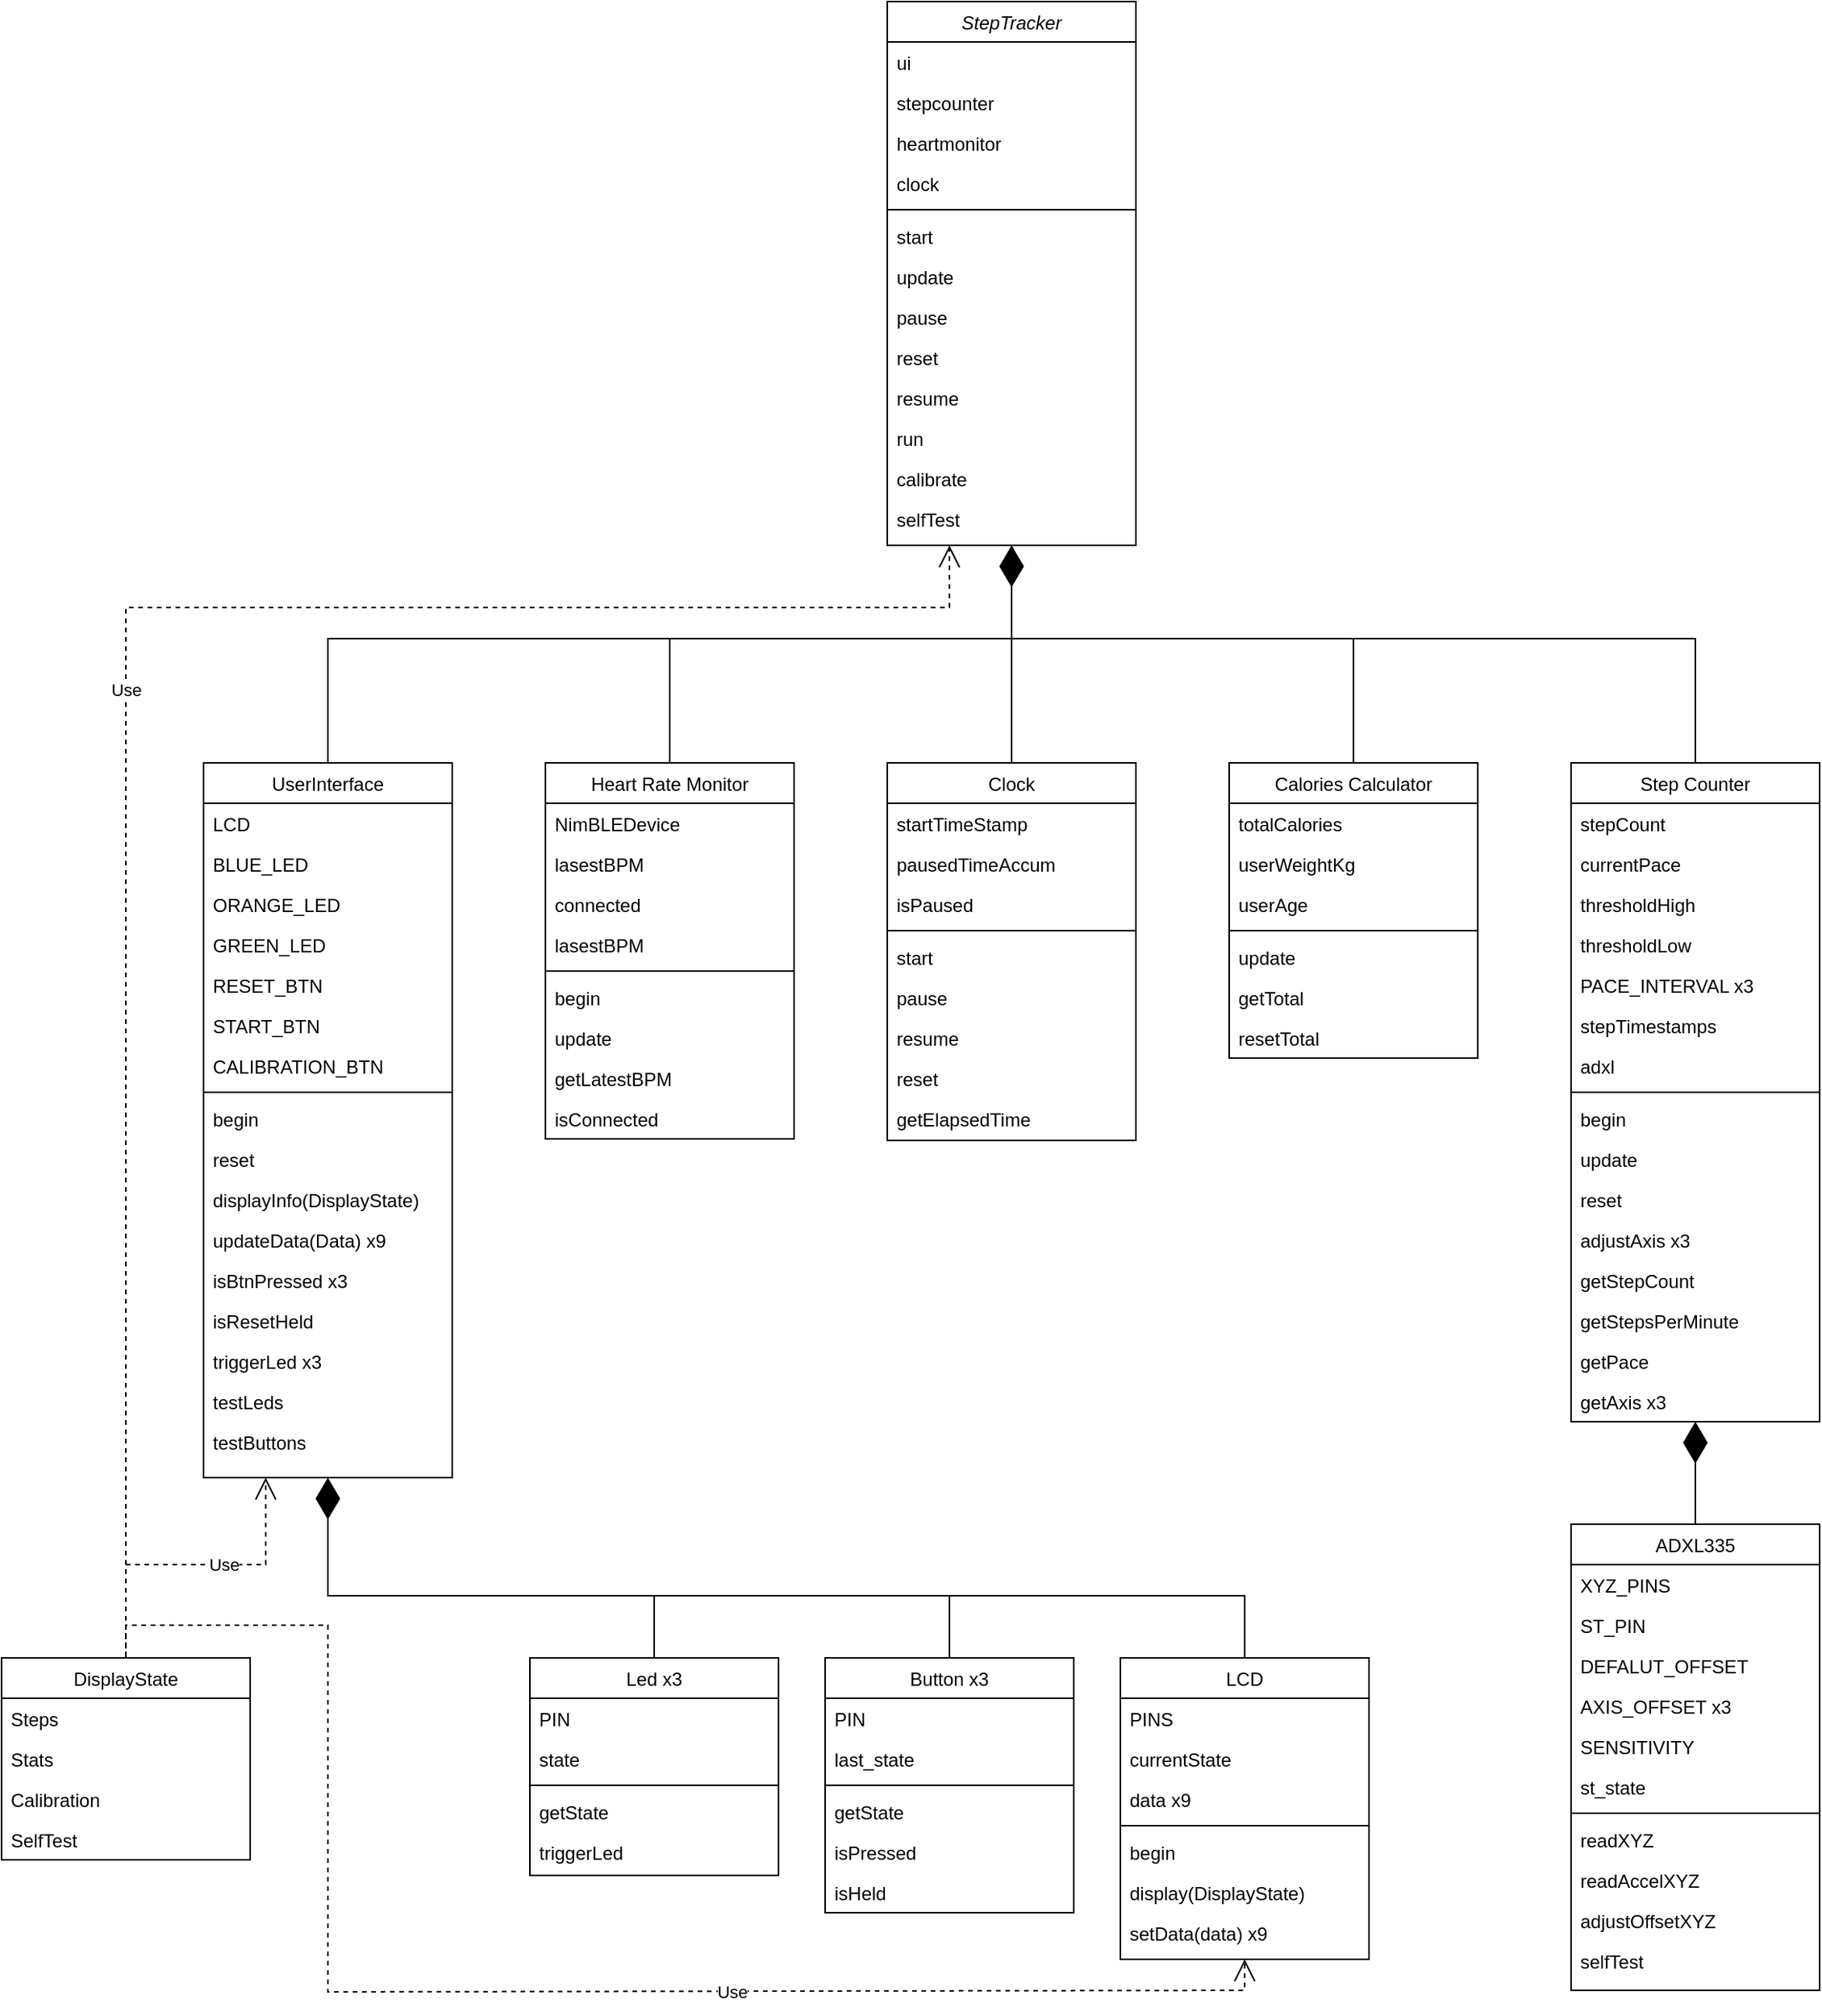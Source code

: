 <mxfile version="26.2.2">
  <diagram id="C5RBs43oDa-KdzZeNtuy" name="Page-1">
    <mxGraphModel dx="1360" dy="2205" grid="1" gridSize="10" guides="1" tooltips="1" connect="1" arrows="1" fold="1" page="1" pageScale="1" pageWidth="827" pageHeight="1169" math="0" shadow="0">
      <root>
        <mxCell id="WIyWlLk6GJQsqaUBKTNV-0" />
        <mxCell id="WIyWlLk6GJQsqaUBKTNV-1" parent="WIyWlLk6GJQsqaUBKTNV-0" />
        <mxCell id="zkfFHV4jXpPFQw0GAbJ--0" value="StepTracker" style="swimlane;fontStyle=2;align=center;verticalAlign=top;childLayout=stackLayout;horizontal=1;startSize=26;horizontalStack=0;resizeParent=1;resizeLast=0;collapsible=1;marginBottom=0;rounded=0;shadow=0;strokeWidth=1;" parent="WIyWlLk6GJQsqaUBKTNV-1" vertex="1">
          <mxGeometry x="760" y="-410" width="160" height="350" as="geometry">
            <mxRectangle x="230" y="140" width="160" height="26" as="alternateBounds" />
          </mxGeometry>
        </mxCell>
        <mxCell id="zkfFHV4jXpPFQw0GAbJ--1" value="ui" style="text;align=left;verticalAlign=top;spacingLeft=4;spacingRight=4;overflow=hidden;rotatable=0;points=[[0,0.5],[1,0.5]];portConstraint=eastwest;" parent="zkfFHV4jXpPFQw0GAbJ--0" vertex="1">
          <mxGeometry y="26" width="160" height="26" as="geometry" />
        </mxCell>
        <mxCell id="zkfFHV4jXpPFQw0GAbJ--2" value="stepcounter" style="text;align=left;verticalAlign=top;spacingLeft=4;spacingRight=4;overflow=hidden;rotatable=0;points=[[0,0.5],[1,0.5]];portConstraint=eastwest;rounded=0;shadow=0;html=0;" parent="zkfFHV4jXpPFQw0GAbJ--0" vertex="1">
          <mxGeometry y="52" width="160" height="26" as="geometry" />
        </mxCell>
        <mxCell id="zkfFHV4jXpPFQw0GAbJ--3" value="heartmonitor" style="text;align=left;verticalAlign=top;spacingLeft=4;spacingRight=4;overflow=hidden;rotatable=0;points=[[0,0.5],[1,0.5]];portConstraint=eastwest;rounded=0;shadow=0;html=0;" parent="zkfFHV4jXpPFQw0GAbJ--0" vertex="1">
          <mxGeometry y="78" width="160" height="26" as="geometry" />
        </mxCell>
        <mxCell id="FUtgv2-mZBQ5buX_zW2b-2" value="clock" style="text;align=left;verticalAlign=top;spacingLeft=4;spacingRight=4;overflow=hidden;rotatable=0;points=[[0,0.5],[1,0.5]];portConstraint=eastwest;rounded=0;shadow=0;html=0;" vertex="1" parent="zkfFHV4jXpPFQw0GAbJ--0">
          <mxGeometry y="104" width="160" height="26" as="geometry" />
        </mxCell>
        <mxCell id="zkfFHV4jXpPFQw0GAbJ--4" value="" style="line;html=1;strokeWidth=1;align=left;verticalAlign=middle;spacingTop=-1;spacingLeft=3;spacingRight=3;rotatable=0;labelPosition=right;points=[];portConstraint=eastwest;" parent="zkfFHV4jXpPFQw0GAbJ--0" vertex="1">
          <mxGeometry y="130" width="160" height="8" as="geometry" />
        </mxCell>
        <mxCell id="zkfFHV4jXpPFQw0GAbJ--5" value="start" style="text;align=left;verticalAlign=top;spacingLeft=4;spacingRight=4;overflow=hidden;rotatable=0;points=[[0,0.5],[1,0.5]];portConstraint=eastwest;" parent="zkfFHV4jXpPFQw0GAbJ--0" vertex="1">
          <mxGeometry y="138" width="160" height="26" as="geometry" />
        </mxCell>
        <mxCell id="xTjqCW_NvOjShgiG5yze-9" value="update" style="text;align=left;verticalAlign=top;spacingLeft=4;spacingRight=4;overflow=hidden;rotatable=0;points=[[0,0.5],[1,0.5]];portConstraint=eastwest;" parent="zkfFHV4jXpPFQw0GAbJ--0" vertex="1">
          <mxGeometry y="164" width="160" height="26" as="geometry" />
        </mxCell>
        <mxCell id="61oAkdmVcYO5DH9EVD6K-0" value="pause" style="text;align=left;verticalAlign=top;spacingLeft=4;spacingRight=4;overflow=hidden;rotatable=0;points=[[0,0.5],[1,0.5]];portConstraint=eastwest;" parent="zkfFHV4jXpPFQw0GAbJ--0" vertex="1">
          <mxGeometry y="190" width="160" height="26" as="geometry" />
        </mxCell>
        <mxCell id="61oAkdmVcYO5DH9EVD6K-1" value="reset" style="text;align=left;verticalAlign=top;spacingLeft=4;spacingRight=4;overflow=hidden;rotatable=0;points=[[0,0.5],[1,0.5]];portConstraint=eastwest;" parent="zkfFHV4jXpPFQw0GAbJ--0" vertex="1">
          <mxGeometry y="216" width="160" height="26" as="geometry" />
        </mxCell>
        <mxCell id="61oAkdmVcYO5DH9EVD6K-2" value="resume" style="text;align=left;verticalAlign=top;spacingLeft=4;spacingRight=4;overflow=hidden;rotatable=0;points=[[0,0.5],[1,0.5]];portConstraint=eastwest;" parent="zkfFHV4jXpPFQw0GAbJ--0" vertex="1">
          <mxGeometry y="242" width="160" height="26" as="geometry" />
        </mxCell>
        <mxCell id="61oAkdmVcYO5DH9EVD6K-3" value="run" style="text;align=left;verticalAlign=top;spacingLeft=4;spacingRight=4;overflow=hidden;rotatable=0;points=[[0,0.5],[1,0.5]];portConstraint=eastwest;" parent="zkfFHV4jXpPFQw0GAbJ--0" vertex="1">
          <mxGeometry y="268" width="160" height="26" as="geometry" />
        </mxCell>
        <mxCell id="FUtgv2-mZBQ5buX_zW2b-0" value="calibrate" style="text;align=left;verticalAlign=top;spacingLeft=4;spacingRight=4;overflow=hidden;rotatable=0;points=[[0,0.5],[1,0.5]];portConstraint=eastwest;" vertex="1" parent="zkfFHV4jXpPFQw0GAbJ--0">
          <mxGeometry y="294" width="160" height="26" as="geometry" />
        </mxCell>
        <mxCell id="FUtgv2-mZBQ5buX_zW2b-1" value="selfTest" style="text;align=left;verticalAlign=top;spacingLeft=4;spacingRight=4;overflow=hidden;rotatable=0;points=[[0,0.5],[1,0.5]];portConstraint=eastwest;" vertex="1" parent="zkfFHV4jXpPFQw0GAbJ--0">
          <mxGeometry y="320" width="160" height="26" as="geometry" />
        </mxCell>
        <mxCell id="zkfFHV4jXpPFQw0GAbJ--6" value="UserInterface" style="swimlane;fontStyle=0;align=center;verticalAlign=top;childLayout=stackLayout;horizontal=1;startSize=26;horizontalStack=0;resizeParent=1;resizeLast=0;collapsible=1;marginBottom=0;rounded=0;shadow=0;strokeWidth=1;" parent="WIyWlLk6GJQsqaUBKTNV-1" vertex="1">
          <mxGeometry x="320" y="80" width="160" height="460" as="geometry">
            <mxRectangle x="130" y="380" width="160" height="26" as="alternateBounds" />
          </mxGeometry>
        </mxCell>
        <mxCell id="xTjqCW_NvOjShgiG5yze-15" value="LCD" style="text;align=left;verticalAlign=top;spacingLeft=4;spacingRight=4;overflow=hidden;rotatable=0;points=[[0,0.5],[1,0.5]];portConstraint=eastwest;" parent="zkfFHV4jXpPFQw0GAbJ--6" vertex="1">
          <mxGeometry y="26" width="160" height="26" as="geometry" />
        </mxCell>
        <mxCell id="zkfFHV4jXpPFQw0GAbJ--7" value="BLUE_LED" style="text;align=left;verticalAlign=top;spacingLeft=4;spacingRight=4;overflow=hidden;rotatable=0;points=[[0,0.5],[1,0.5]];portConstraint=eastwest;" parent="zkfFHV4jXpPFQw0GAbJ--6" vertex="1">
          <mxGeometry y="52" width="160" height="26" as="geometry" />
        </mxCell>
        <mxCell id="zkfFHV4jXpPFQw0GAbJ--8" value="ORANGE_LED" style="text;align=left;verticalAlign=top;spacingLeft=4;spacingRight=4;overflow=hidden;rotatable=0;points=[[0,0.5],[1,0.5]];portConstraint=eastwest;rounded=0;shadow=0;html=0;" parent="zkfFHV4jXpPFQw0GAbJ--6" vertex="1">
          <mxGeometry y="78" width="160" height="26" as="geometry" />
        </mxCell>
        <mxCell id="zkfFHV4jXpPFQw0GAbJ--10" value="GREEN_LED" style="text;align=left;verticalAlign=top;spacingLeft=4;spacingRight=4;overflow=hidden;rotatable=0;points=[[0,0.5],[1,0.5]];portConstraint=eastwest;fontStyle=0" parent="zkfFHV4jXpPFQw0GAbJ--6" vertex="1">
          <mxGeometry y="104" width="160" height="26" as="geometry" />
        </mxCell>
        <mxCell id="zkfFHV4jXpPFQw0GAbJ--11" value="RESET_BTN" style="text;align=left;verticalAlign=top;spacingLeft=4;spacingRight=4;overflow=hidden;rotatable=0;points=[[0,0.5],[1,0.5]];portConstraint=eastwest;" parent="zkfFHV4jXpPFQw0GAbJ--6" vertex="1">
          <mxGeometry y="130" width="160" height="26" as="geometry" />
        </mxCell>
        <mxCell id="xTjqCW_NvOjShgiG5yze-13" value="START_BTN" style="text;align=left;verticalAlign=top;spacingLeft=4;spacingRight=4;overflow=hidden;rotatable=0;points=[[0,0.5],[1,0.5]];portConstraint=eastwest;" parent="zkfFHV4jXpPFQw0GAbJ--6" vertex="1">
          <mxGeometry y="156" width="160" height="26" as="geometry" />
        </mxCell>
        <mxCell id="xTjqCW_NvOjShgiG5yze-14" value="CALIBRATION_BTN" style="text;align=left;verticalAlign=top;spacingLeft=4;spacingRight=4;overflow=hidden;rotatable=0;points=[[0,0.5],[1,0.5]];portConstraint=eastwest;" parent="zkfFHV4jXpPFQw0GAbJ--6" vertex="1">
          <mxGeometry y="182" width="160" height="26" as="geometry" />
        </mxCell>
        <mxCell id="zkfFHV4jXpPFQw0GAbJ--9" value="" style="line;html=1;strokeWidth=1;align=left;verticalAlign=middle;spacingTop=-1;spacingLeft=3;spacingRight=3;rotatable=0;labelPosition=right;points=[];portConstraint=eastwest;" parent="zkfFHV4jXpPFQw0GAbJ--6" vertex="1">
          <mxGeometry y="208" width="160" height="8" as="geometry" />
        </mxCell>
        <mxCell id="xTjqCW_NvOjShgiG5yze-16" value="begin" style="text;align=left;verticalAlign=top;spacingLeft=4;spacingRight=4;overflow=hidden;rotatable=0;points=[[0,0.5],[1,0.5]];portConstraint=eastwest;rounded=0;shadow=0;html=0;" parent="zkfFHV4jXpPFQw0GAbJ--6" vertex="1">
          <mxGeometry y="216" width="160" height="26" as="geometry" />
        </mxCell>
        <mxCell id="xTjqCW_NvOjShgiG5yze-17" value="reset" style="text;align=left;verticalAlign=top;spacingLeft=4;spacingRight=4;overflow=hidden;rotatable=0;points=[[0,0.5],[1,0.5]];portConstraint=eastwest;fontStyle=0" parent="zkfFHV4jXpPFQw0GAbJ--6" vertex="1">
          <mxGeometry y="242" width="160" height="26" as="geometry" />
        </mxCell>
        <mxCell id="xTjqCW_NvOjShgiG5yze-18" value="displayInfo(DisplayState)" style="text;align=left;verticalAlign=top;spacingLeft=4;spacingRight=4;overflow=hidden;rotatable=0;points=[[0,0.5],[1,0.5]];portConstraint=eastwest;" parent="zkfFHV4jXpPFQw0GAbJ--6" vertex="1">
          <mxGeometry y="268" width="160" height="26" as="geometry" />
        </mxCell>
        <mxCell id="xTjqCW_NvOjShgiG5yze-20" value="updateData(Data) x9" style="text;align=left;verticalAlign=top;spacingLeft=4;spacingRight=4;overflow=hidden;rotatable=0;points=[[0,0.5],[1,0.5]];portConstraint=eastwest;" parent="zkfFHV4jXpPFQw0GAbJ--6" vertex="1">
          <mxGeometry y="294" width="160" height="26" as="geometry" />
        </mxCell>
        <mxCell id="xTjqCW_NvOjShgiG5yze-19" value="isBtnPressed x3" style="text;align=left;verticalAlign=top;spacingLeft=4;spacingRight=4;overflow=hidden;rotatable=0;points=[[0,0.5],[1,0.5]];portConstraint=eastwest;" parent="zkfFHV4jXpPFQw0GAbJ--6" vertex="1">
          <mxGeometry y="320" width="160" height="26" as="geometry" />
        </mxCell>
        <mxCell id="xTjqCW_NvOjShgiG5yze-21" value="isResetHeld" style="text;align=left;verticalAlign=top;spacingLeft=4;spacingRight=4;overflow=hidden;rotatable=0;points=[[0,0.5],[1,0.5]];portConstraint=eastwest;" parent="zkfFHV4jXpPFQw0GAbJ--6" vertex="1">
          <mxGeometry y="346" width="160" height="26" as="geometry" />
        </mxCell>
        <mxCell id="FUtgv2-mZBQ5buX_zW2b-44" value="triggerLed x3" style="text;align=left;verticalAlign=top;spacingLeft=4;spacingRight=4;overflow=hidden;rotatable=0;points=[[0,0.5],[1,0.5]];portConstraint=eastwest;" vertex="1" parent="zkfFHV4jXpPFQw0GAbJ--6">
          <mxGeometry y="372" width="160" height="26" as="geometry" />
        </mxCell>
        <mxCell id="FUtgv2-mZBQ5buX_zW2b-45" value="testLeds" style="text;align=left;verticalAlign=top;spacingLeft=4;spacingRight=4;overflow=hidden;rotatable=0;points=[[0,0.5],[1,0.5]];portConstraint=eastwest;" vertex="1" parent="zkfFHV4jXpPFQw0GAbJ--6">
          <mxGeometry y="398" width="160" height="26" as="geometry" />
        </mxCell>
        <mxCell id="FUtgv2-mZBQ5buX_zW2b-43" value="testButtons" style="text;align=left;verticalAlign=top;spacingLeft=4;spacingRight=4;overflow=hidden;rotatable=0;points=[[0,0.5],[1,0.5]];portConstraint=eastwest;" vertex="1" parent="zkfFHV4jXpPFQw0GAbJ--6">
          <mxGeometry y="424" width="160" height="26" as="geometry" />
        </mxCell>
        <mxCell id="FUtgv2-mZBQ5buX_zW2b-32" style="edgeStyle=orthogonalEdgeStyle;rounded=0;orthogonalLoop=1;jettySize=auto;html=1;endArrow=none;startFill=0;" edge="1" parent="WIyWlLk6GJQsqaUBKTNV-1" source="xTjqCW_NvOjShgiG5yze-22">
          <mxGeometry relative="1" as="geometry">
            <mxPoint x="610" y="616" as="targetPoint" />
            <Array as="points">
              <mxPoint x="800" y="616" />
            </Array>
          </mxGeometry>
        </mxCell>
        <mxCell id="xTjqCW_NvOjShgiG5yze-22" value="Button x3" style="swimlane;fontStyle=0;align=center;verticalAlign=top;childLayout=stackLayout;horizontal=1;startSize=26;horizontalStack=0;resizeParent=1;resizeLast=0;collapsible=1;marginBottom=0;rounded=0;shadow=0;strokeWidth=1;" parent="WIyWlLk6GJQsqaUBKTNV-1" vertex="1">
          <mxGeometry x="720" y="656.06" width="160" height="164" as="geometry">
            <mxRectangle x="130" y="380" width="160" height="26" as="alternateBounds" />
          </mxGeometry>
        </mxCell>
        <mxCell id="xTjqCW_NvOjShgiG5yze-23" value="PIN" style="text;align=left;verticalAlign=top;spacingLeft=4;spacingRight=4;overflow=hidden;rotatable=0;points=[[0,0.5],[1,0.5]];portConstraint=eastwest;" parent="xTjqCW_NvOjShgiG5yze-22" vertex="1">
          <mxGeometry y="26" width="160" height="26" as="geometry" />
        </mxCell>
        <mxCell id="xTjqCW_NvOjShgiG5yze-24" value="last_state" style="text;align=left;verticalAlign=top;spacingLeft=4;spacingRight=4;overflow=hidden;rotatable=0;points=[[0,0.5],[1,0.5]];portConstraint=eastwest;" parent="xTjqCW_NvOjShgiG5yze-22" vertex="1">
          <mxGeometry y="52" width="160" height="26" as="geometry" />
        </mxCell>
        <mxCell id="xTjqCW_NvOjShgiG5yze-30" value="" style="line;html=1;strokeWidth=1;align=left;verticalAlign=middle;spacingTop=-1;spacingLeft=3;spacingRight=3;rotatable=0;labelPosition=right;points=[];portConstraint=eastwest;" parent="xTjqCW_NvOjShgiG5yze-22" vertex="1">
          <mxGeometry y="78" width="160" height="8" as="geometry" />
        </mxCell>
        <mxCell id="xTjqCW_NvOjShgiG5yze-31" value="getState" style="text;align=left;verticalAlign=top;spacingLeft=4;spacingRight=4;overflow=hidden;rotatable=0;points=[[0,0.5],[1,0.5]];portConstraint=eastwest;rounded=0;shadow=0;html=0;" parent="xTjqCW_NvOjShgiG5yze-22" vertex="1">
          <mxGeometry y="86" width="160" height="26" as="geometry" />
        </mxCell>
        <mxCell id="xTjqCW_NvOjShgiG5yze-32" value="isPressed" style="text;align=left;verticalAlign=top;spacingLeft=4;spacingRight=4;overflow=hidden;rotatable=0;points=[[0,0.5],[1,0.5]];portConstraint=eastwest;fontStyle=0" parent="xTjqCW_NvOjShgiG5yze-22" vertex="1">
          <mxGeometry y="112" width="160" height="26" as="geometry" />
        </mxCell>
        <mxCell id="FUtgv2-mZBQ5buX_zW2b-74" value="isHeld" style="text;align=left;verticalAlign=top;spacingLeft=4;spacingRight=4;overflow=hidden;rotatable=0;points=[[0,0.5],[1,0.5]];portConstraint=eastwest;fontStyle=0" vertex="1" parent="xTjqCW_NvOjShgiG5yze-22">
          <mxGeometry y="138" width="160" height="26" as="geometry" />
        </mxCell>
        <mxCell id="xTjqCW_NvOjShgiG5yze-37" value="Led x3" style="swimlane;fontStyle=0;align=center;verticalAlign=top;childLayout=stackLayout;horizontal=1;startSize=26;horizontalStack=0;resizeParent=1;resizeLast=0;collapsible=1;marginBottom=0;rounded=0;shadow=0;strokeWidth=1;" parent="WIyWlLk6GJQsqaUBKTNV-1" vertex="1">
          <mxGeometry x="530" y="656.06" width="160" height="140" as="geometry">
            <mxRectangle x="130" y="380" width="160" height="26" as="alternateBounds" />
          </mxGeometry>
        </mxCell>
        <mxCell id="xTjqCW_NvOjShgiG5yze-38" value="PIN" style="text;align=left;verticalAlign=top;spacingLeft=4;spacingRight=4;overflow=hidden;rotatable=0;points=[[0,0.5],[1,0.5]];portConstraint=eastwest;" parent="xTjqCW_NvOjShgiG5yze-37" vertex="1">
          <mxGeometry y="26" width="160" height="26" as="geometry" />
        </mxCell>
        <mxCell id="xTjqCW_NvOjShgiG5yze-39" value="state" style="text;align=left;verticalAlign=top;spacingLeft=4;spacingRight=4;overflow=hidden;rotatable=0;points=[[0,0.5],[1,0.5]];portConstraint=eastwest;" parent="xTjqCW_NvOjShgiG5yze-37" vertex="1">
          <mxGeometry y="52" width="160" height="26" as="geometry" />
        </mxCell>
        <mxCell id="xTjqCW_NvOjShgiG5yze-40" value="" style="line;html=1;strokeWidth=1;align=left;verticalAlign=middle;spacingTop=-1;spacingLeft=3;spacingRight=3;rotatable=0;labelPosition=right;points=[];portConstraint=eastwest;" parent="xTjqCW_NvOjShgiG5yze-37" vertex="1">
          <mxGeometry y="78" width="160" height="8" as="geometry" />
        </mxCell>
        <mxCell id="xTjqCW_NvOjShgiG5yze-41" value="getState" style="text;align=left;verticalAlign=top;spacingLeft=4;spacingRight=4;overflow=hidden;rotatable=0;points=[[0,0.5],[1,0.5]];portConstraint=eastwest;rounded=0;shadow=0;html=0;" parent="xTjqCW_NvOjShgiG5yze-37" vertex="1">
          <mxGeometry y="86" width="160" height="26" as="geometry" />
        </mxCell>
        <mxCell id="xTjqCW_NvOjShgiG5yze-42" value="triggerLed" style="text;align=left;verticalAlign=top;spacingLeft=4;spacingRight=4;overflow=hidden;rotatable=0;points=[[0,0.5],[1,0.5]];portConstraint=eastwest;fontStyle=0" parent="xTjqCW_NvOjShgiG5yze-37" vertex="1">
          <mxGeometry y="112" width="160" height="26" as="geometry" />
        </mxCell>
        <mxCell id="xTjqCW_NvOjShgiG5yze-43" value="ADXL335" style="swimlane;fontStyle=0;align=center;verticalAlign=top;childLayout=stackLayout;horizontal=1;startSize=26;horizontalStack=0;resizeParent=1;resizeLast=0;collapsible=1;marginBottom=0;rounded=0;shadow=0;strokeWidth=1;" parent="WIyWlLk6GJQsqaUBKTNV-1" vertex="1">
          <mxGeometry x="1200" y="570" width="160" height="300" as="geometry">
            <mxRectangle x="130" y="380" width="160" height="26" as="alternateBounds" />
          </mxGeometry>
        </mxCell>
        <mxCell id="xTjqCW_NvOjShgiG5yze-44" value="XYZ_PINS" style="text;align=left;verticalAlign=top;spacingLeft=4;spacingRight=4;overflow=hidden;rotatable=0;points=[[0,0.5],[1,0.5]];portConstraint=eastwest;" parent="xTjqCW_NvOjShgiG5yze-43" vertex="1">
          <mxGeometry y="26" width="160" height="26" as="geometry" />
        </mxCell>
        <mxCell id="xTjqCW_NvOjShgiG5yze-45" value="ST_PIN" style="text;align=left;verticalAlign=top;spacingLeft=4;spacingRight=4;overflow=hidden;rotatable=0;points=[[0,0.5],[1,0.5]];portConstraint=eastwest;" parent="xTjqCW_NvOjShgiG5yze-43" vertex="1">
          <mxGeometry y="52" width="160" height="26" as="geometry" />
        </mxCell>
        <mxCell id="FUtgv2-mZBQ5buX_zW2b-68" value="DEFALUT_OFFSET" style="text;align=left;verticalAlign=top;spacingLeft=4;spacingRight=4;overflow=hidden;rotatable=0;points=[[0,0.5],[1,0.5]];portConstraint=eastwest;" vertex="1" parent="xTjqCW_NvOjShgiG5yze-43">
          <mxGeometry y="78" width="160" height="26" as="geometry" />
        </mxCell>
        <mxCell id="xTjqCW_NvOjShgiG5yze-46" value="AXIS_OFFSET x3" style="text;align=left;verticalAlign=top;spacingLeft=4;spacingRight=4;overflow=hidden;rotatable=0;points=[[0,0.5],[1,0.5]];portConstraint=eastwest;rounded=0;shadow=0;html=0;" parent="xTjqCW_NvOjShgiG5yze-43" vertex="1">
          <mxGeometry y="104" width="160" height="26" as="geometry" />
        </mxCell>
        <mxCell id="xTjqCW_NvOjShgiG5yze-47" value="SENSITIVITY" style="text;align=left;verticalAlign=top;spacingLeft=4;spacingRight=4;overflow=hidden;rotatable=0;points=[[0,0.5],[1,0.5]];portConstraint=eastwest;fontStyle=0" parent="xTjqCW_NvOjShgiG5yze-43" vertex="1">
          <mxGeometry y="130" width="160" height="26" as="geometry" />
        </mxCell>
        <mxCell id="xTjqCW_NvOjShgiG5yze-48" value="st_state" style="text;align=left;verticalAlign=top;spacingLeft=4;spacingRight=4;overflow=hidden;rotatable=0;points=[[0,0.5],[1,0.5]];portConstraint=eastwest;" parent="xTjqCW_NvOjShgiG5yze-43" vertex="1">
          <mxGeometry y="156" width="160" height="26" as="geometry" />
        </mxCell>
        <mxCell id="xTjqCW_NvOjShgiG5yze-51" value="" style="line;html=1;strokeWidth=1;align=left;verticalAlign=middle;spacingTop=-1;spacingLeft=3;spacingRight=3;rotatable=0;labelPosition=right;points=[];portConstraint=eastwest;" parent="xTjqCW_NvOjShgiG5yze-43" vertex="1">
          <mxGeometry y="182" width="160" height="8" as="geometry" />
        </mxCell>
        <mxCell id="xTjqCW_NvOjShgiG5yze-52" value="readXYZ" style="text;align=left;verticalAlign=top;spacingLeft=4;spacingRight=4;overflow=hidden;rotatable=0;points=[[0,0.5],[1,0.5]];portConstraint=eastwest;rounded=0;shadow=0;html=0;" parent="xTjqCW_NvOjShgiG5yze-43" vertex="1">
          <mxGeometry y="190" width="160" height="26" as="geometry" />
        </mxCell>
        <mxCell id="FUtgv2-mZBQ5buX_zW2b-66" value="readAccelXYZ" style="text;align=left;verticalAlign=top;spacingLeft=4;spacingRight=4;overflow=hidden;rotatable=0;points=[[0,0.5],[1,0.5]];portConstraint=eastwest;rounded=0;shadow=0;html=0;" vertex="1" parent="xTjqCW_NvOjShgiG5yze-43">
          <mxGeometry y="216" width="160" height="26" as="geometry" />
        </mxCell>
        <mxCell id="FUtgv2-mZBQ5buX_zW2b-67" value="adjustOffsetXYZ" style="text;align=left;verticalAlign=top;spacingLeft=4;spacingRight=4;overflow=hidden;rotatable=0;points=[[0,0.5],[1,0.5]];portConstraint=eastwest;rounded=0;shadow=0;html=0;" vertex="1" parent="xTjqCW_NvOjShgiG5yze-43">
          <mxGeometry y="242" width="160" height="26" as="geometry" />
        </mxCell>
        <mxCell id="xTjqCW_NvOjShgiG5yze-53" value="selfTest" style="text;align=left;verticalAlign=top;spacingLeft=4;spacingRight=4;overflow=hidden;rotatable=0;points=[[0,0.5],[1,0.5]];portConstraint=eastwest;fontStyle=0" parent="xTjqCW_NvOjShgiG5yze-43" vertex="1">
          <mxGeometry y="268" width="160" height="26" as="geometry" />
        </mxCell>
        <mxCell id="xTjqCW_NvOjShgiG5yze-62" value="" style="endArrow=diamondThin;endFill=1;endSize=24;html=1;rounded=0;exitX=0.5;exitY=0;exitDx=0;exitDy=0;entryX=0.5;entryY=1;entryDx=0;entryDy=0;" parent="WIyWlLk6GJQsqaUBKTNV-1" source="xTjqCW_NvOjShgiG5yze-37" target="zkfFHV4jXpPFQw0GAbJ--6" edge="1">
          <mxGeometry width="160" relative="1" as="geometry">
            <mxPoint x="280" y="726" as="sourcePoint" />
            <mxPoint x="400" y="556" as="targetPoint" />
            <Array as="points">
              <mxPoint x="610" y="616" />
              <mxPoint x="520" y="616" />
              <mxPoint x="400" y="616" />
            </Array>
          </mxGeometry>
        </mxCell>
        <mxCell id="FUtgv2-mZBQ5buX_zW2b-33" style="edgeStyle=orthogonalEdgeStyle;rounded=0;orthogonalLoop=1;jettySize=auto;html=1;endArrow=none;startFill=0;" edge="1" parent="WIyWlLk6GJQsqaUBKTNV-1">
          <mxGeometry relative="1" as="geometry">
            <mxPoint x="580" y="616" as="targetPoint" />
            <mxPoint x="990" y="656.06" as="sourcePoint" />
            <Array as="points">
              <mxPoint x="990" y="616" />
            </Array>
          </mxGeometry>
        </mxCell>
        <mxCell id="xTjqCW_NvOjShgiG5yze-64" value="LCD" style="swimlane;fontStyle=0;align=center;verticalAlign=top;childLayout=stackLayout;horizontal=1;startSize=26;horizontalStack=0;resizeParent=1;resizeLast=0;collapsible=1;marginBottom=0;rounded=0;shadow=0;strokeWidth=1;" parent="WIyWlLk6GJQsqaUBKTNV-1" vertex="1">
          <mxGeometry x="910" y="656.06" width="160" height="193.94" as="geometry">
            <mxRectangle x="130" y="380" width="160" height="26" as="alternateBounds" />
          </mxGeometry>
        </mxCell>
        <mxCell id="xTjqCW_NvOjShgiG5yze-65" value="PINS" style="text;align=left;verticalAlign=top;spacingLeft=4;spacingRight=4;overflow=hidden;rotatable=0;points=[[0,0.5],[1,0.5]];portConstraint=eastwest;" parent="xTjqCW_NvOjShgiG5yze-64" vertex="1">
          <mxGeometry y="26" width="160" height="26" as="geometry" />
        </mxCell>
        <mxCell id="xTjqCW_NvOjShgiG5yze-66" value="currentState" style="text;align=left;verticalAlign=top;spacingLeft=4;spacingRight=4;overflow=hidden;rotatable=0;points=[[0,0.5],[1,0.5]];portConstraint=eastwest;" parent="xTjqCW_NvOjShgiG5yze-64" vertex="1">
          <mxGeometry y="52" width="160" height="26" as="geometry" />
        </mxCell>
        <mxCell id="FUtgv2-mZBQ5buX_zW2b-70" value="data x9" style="text;align=left;verticalAlign=top;spacingLeft=4;spacingRight=4;overflow=hidden;rotatable=0;points=[[0,0.5],[1,0.5]];portConstraint=eastwest;" vertex="1" parent="xTjqCW_NvOjShgiG5yze-64">
          <mxGeometry y="78" width="160" height="26" as="geometry" />
        </mxCell>
        <mxCell id="xTjqCW_NvOjShgiG5yze-67" value="" style="line;html=1;strokeWidth=1;align=left;verticalAlign=middle;spacingTop=-1;spacingLeft=3;spacingRight=3;rotatable=0;labelPosition=right;points=[];portConstraint=eastwest;" parent="xTjqCW_NvOjShgiG5yze-64" vertex="1">
          <mxGeometry y="104" width="160" height="8" as="geometry" />
        </mxCell>
        <mxCell id="xTjqCW_NvOjShgiG5yze-68" value="begin" style="text;align=left;verticalAlign=top;spacingLeft=4;spacingRight=4;overflow=hidden;rotatable=0;points=[[0,0.5],[1,0.5]];portConstraint=eastwest;rounded=0;shadow=0;html=0;" parent="xTjqCW_NvOjShgiG5yze-64" vertex="1">
          <mxGeometry y="112" width="160" height="26" as="geometry" />
        </mxCell>
        <mxCell id="FUtgv2-mZBQ5buX_zW2b-71" value="display(DisplayState)" style="text;align=left;verticalAlign=top;spacingLeft=4;spacingRight=4;overflow=hidden;rotatable=0;points=[[0,0.5],[1,0.5]];portConstraint=eastwest;rounded=0;shadow=0;html=0;" vertex="1" parent="xTjqCW_NvOjShgiG5yze-64">
          <mxGeometry y="138" width="160" height="26" as="geometry" />
        </mxCell>
        <mxCell id="FUtgv2-mZBQ5buX_zW2b-72" value="setData(data) x9" style="text;align=left;verticalAlign=top;spacingLeft=4;spacingRight=4;overflow=hidden;rotatable=0;points=[[0,0.5],[1,0.5]];portConstraint=eastwest;rounded=0;shadow=0;html=0;" vertex="1" parent="xTjqCW_NvOjShgiG5yze-64">
          <mxGeometry y="164" width="160" height="26" as="geometry" />
        </mxCell>
        <mxCell id="FUtgv2-mZBQ5buX_zW2b-38" style="edgeStyle=orthogonalEdgeStyle;rounded=0;orthogonalLoop=1;jettySize=auto;html=1;entryX=0.5;entryY=1;entryDx=0;entryDy=0;" edge="1" parent="WIyWlLk6GJQsqaUBKTNV-1" source="61oAkdmVcYO5DH9EVD6K-4" target="zkfFHV4jXpPFQw0GAbJ--0">
          <mxGeometry relative="1" as="geometry">
            <Array as="points">
              <mxPoint x="620" />
              <mxPoint x="840" />
            </Array>
          </mxGeometry>
        </mxCell>
        <mxCell id="61oAkdmVcYO5DH9EVD6K-4" value="Heart Rate Monitor" style="swimlane;fontStyle=0;align=center;verticalAlign=top;childLayout=stackLayout;horizontal=1;startSize=26;horizontalStack=0;resizeParent=1;resizeLast=0;collapsible=1;marginBottom=0;rounded=0;shadow=0;strokeWidth=1;" parent="WIyWlLk6GJQsqaUBKTNV-1" vertex="1">
          <mxGeometry x="540" y="80" width="160" height="242" as="geometry">
            <mxRectangle x="130" y="380" width="160" height="26" as="alternateBounds" />
          </mxGeometry>
        </mxCell>
        <mxCell id="61oAkdmVcYO5DH9EVD6K-5" value="NimBLEDevice" style="text;align=left;verticalAlign=top;spacingLeft=4;spacingRight=4;overflow=hidden;rotatable=0;points=[[0,0.5],[1,0.5]];portConstraint=eastwest;" parent="61oAkdmVcYO5DH9EVD6K-4" vertex="1">
          <mxGeometry y="26" width="160" height="26" as="geometry" />
        </mxCell>
        <mxCell id="FUtgv2-mZBQ5buX_zW2b-49" value="lasestBPM" style="text;align=left;verticalAlign=top;spacingLeft=4;spacingRight=4;overflow=hidden;rotatable=0;points=[[0,0.5],[1,0.5]];portConstraint=eastwest;" vertex="1" parent="61oAkdmVcYO5DH9EVD6K-4">
          <mxGeometry y="52" width="160" height="26" as="geometry" />
        </mxCell>
        <mxCell id="FUtgv2-mZBQ5buX_zW2b-46" value="connected" style="text;align=left;verticalAlign=top;spacingLeft=4;spacingRight=4;overflow=hidden;rotatable=0;points=[[0,0.5],[1,0.5]];portConstraint=eastwest;" vertex="1" parent="61oAkdmVcYO5DH9EVD6K-4">
          <mxGeometry y="78" width="160" height="26" as="geometry" />
        </mxCell>
        <mxCell id="FUtgv2-mZBQ5buX_zW2b-47" value="lasestBPM" style="text;align=left;verticalAlign=top;spacingLeft=4;spacingRight=4;overflow=hidden;rotatable=0;points=[[0,0.5],[1,0.5]];portConstraint=eastwest;" vertex="1" parent="61oAkdmVcYO5DH9EVD6K-4">
          <mxGeometry y="104" width="160" height="26" as="geometry" />
        </mxCell>
        <mxCell id="61oAkdmVcYO5DH9EVD6K-7" value="" style="line;html=1;strokeWidth=1;align=left;verticalAlign=middle;spacingTop=-1;spacingLeft=3;spacingRight=3;rotatable=0;labelPosition=right;points=[];portConstraint=eastwest;" parent="61oAkdmVcYO5DH9EVD6K-4" vertex="1">
          <mxGeometry y="130" width="160" height="8" as="geometry" />
        </mxCell>
        <mxCell id="61oAkdmVcYO5DH9EVD6K-8" value="begin" style="text;align=left;verticalAlign=top;spacingLeft=4;spacingRight=4;overflow=hidden;rotatable=0;points=[[0,0.5],[1,0.5]];portConstraint=eastwest;rounded=0;shadow=0;html=0;" parent="61oAkdmVcYO5DH9EVD6K-4" vertex="1">
          <mxGeometry y="138" width="160" height="26" as="geometry" />
        </mxCell>
        <mxCell id="FUtgv2-mZBQ5buX_zW2b-48" value="update" style="text;align=left;verticalAlign=top;spacingLeft=4;spacingRight=4;overflow=hidden;rotatable=0;points=[[0,0.5],[1,0.5]];portConstraint=eastwest;fontStyle=0" vertex="1" parent="61oAkdmVcYO5DH9EVD6K-4">
          <mxGeometry y="164" width="160" height="26" as="geometry" />
        </mxCell>
        <mxCell id="61oAkdmVcYO5DH9EVD6K-9" value="getLatestBPM" style="text;align=left;verticalAlign=top;spacingLeft=4;spacingRight=4;overflow=hidden;rotatable=0;points=[[0,0.5],[1,0.5]];portConstraint=eastwest;fontStyle=0" parent="61oAkdmVcYO5DH9EVD6K-4" vertex="1">
          <mxGeometry y="190" width="160" height="26" as="geometry" />
        </mxCell>
        <mxCell id="61oAkdmVcYO5DH9EVD6K-10" value="isConnected" style="text;align=left;verticalAlign=top;spacingLeft=4;spacingRight=4;overflow=hidden;rotatable=0;points=[[0,0.5],[1,0.5]];portConstraint=eastwest;fontStyle=0" parent="61oAkdmVcYO5DH9EVD6K-4" vertex="1">
          <mxGeometry y="216" width="160" height="26" as="geometry" />
        </mxCell>
        <mxCell id="FUtgv2-mZBQ5buX_zW2b-39" style="edgeStyle=orthogonalEdgeStyle;rounded=0;orthogonalLoop=1;jettySize=auto;html=1;entryX=0.5;entryY=1;entryDx=0;entryDy=0;" edge="1" parent="WIyWlLk6GJQsqaUBKTNV-1" source="61oAkdmVcYO5DH9EVD6K-11" target="zkfFHV4jXpPFQw0GAbJ--0">
          <mxGeometry relative="1" as="geometry">
            <Array as="points">
              <mxPoint x="1060" />
              <mxPoint x="840" />
            </Array>
          </mxGeometry>
        </mxCell>
        <mxCell id="61oAkdmVcYO5DH9EVD6K-11" value="Calories Calculator" style="swimlane;fontStyle=0;align=center;verticalAlign=top;childLayout=stackLayout;horizontal=1;startSize=26;horizontalStack=0;resizeParent=1;resizeLast=0;collapsible=1;marginBottom=0;rounded=0;shadow=0;strokeWidth=1;" parent="WIyWlLk6GJQsqaUBKTNV-1" vertex="1">
          <mxGeometry x="980" y="80" width="160" height="190" as="geometry">
            <mxRectangle x="130" y="380" width="160" height="26" as="alternateBounds" />
          </mxGeometry>
        </mxCell>
        <mxCell id="61oAkdmVcYO5DH9EVD6K-12" value="totalCalories" style="text;align=left;verticalAlign=top;spacingLeft=4;spacingRight=4;overflow=hidden;rotatable=0;points=[[0,0.5],[1,0.5]];portConstraint=eastwest;" parent="61oAkdmVcYO5DH9EVD6K-11" vertex="1">
          <mxGeometry y="26" width="160" height="26" as="geometry" />
        </mxCell>
        <mxCell id="FUtgv2-mZBQ5buX_zW2b-52" value="userWeightKg" style="text;align=left;verticalAlign=top;spacingLeft=4;spacingRight=4;overflow=hidden;rotatable=0;points=[[0,0.5],[1,0.5]];portConstraint=eastwest;" vertex="1" parent="61oAkdmVcYO5DH9EVD6K-11">
          <mxGeometry y="52" width="160" height="26" as="geometry" />
        </mxCell>
        <mxCell id="FUtgv2-mZBQ5buX_zW2b-53" value="userAge" style="text;align=left;verticalAlign=top;spacingLeft=4;spacingRight=4;overflow=hidden;rotatable=0;points=[[0,0.5],[1,0.5]];portConstraint=eastwest;" vertex="1" parent="61oAkdmVcYO5DH9EVD6K-11">
          <mxGeometry y="78" width="160" height="26" as="geometry" />
        </mxCell>
        <mxCell id="61oAkdmVcYO5DH9EVD6K-13" value="" style="line;html=1;strokeWidth=1;align=left;verticalAlign=middle;spacingTop=-1;spacingLeft=3;spacingRight=3;rotatable=0;labelPosition=right;points=[];portConstraint=eastwest;" parent="61oAkdmVcYO5DH9EVD6K-11" vertex="1">
          <mxGeometry y="104" width="160" height="8" as="geometry" />
        </mxCell>
        <mxCell id="61oAkdmVcYO5DH9EVD6K-14" value="update" style="text;align=left;verticalAlign=top;spacingLeft=4;spacingRight=4;overflow=hidden;rotatable=0;points=[[0,0.5],[1,0.5]];portConstraint=eastwest;rounded=0;shadow=0;html=0;" parent="61oAkdmVcYO5DH9EVD6K-11" vertex="1">
          <mxGeometry y="112" width="160" height="26" as="geometry" />
        </mxCell>
        <mxCell id="61oAkdmVcYO5DH9EVD6K-15" value="getTotal" style="text;align=left;verticalAlign=top;spacingLeft=4;spacingRight=4;overflow=hidden;rotatable=0;points=[[0,0.5],[1,0.5]];portConstraint=eastwest;fontStyle=0" parent="61oAkdmVcYO5DH9EVD6K-11" vertex="1">
          <mxGeometry y="138" width="160" height="26" as="geometry" />
        </mxCell>
        <mxCell id="61oAkdmVcYO5DH9EVD6K-16" value="resetTotal" style="text;align=left;verticalAlign=top;spacingLeft=4;spacingRight=4;overflow=hidden;rotatable=0;points=[[0,0.5],[1,0.5]];portConstraint=eastwest;fontStyle=0" parent="61oAkdmVcYO5DH9EVD6K-11" vertex="1">
          <mxGeometry y="164" width="160" height="26" as="geometry" />
        </mxCell>
        <mxCell id="FUtgv2-mZBQ5buX_zW2b-36" style="edgeStyle=orthogonalEdgeStyle;rounded=0;orthogonalLoop=1;jettySize=auto;html=1;entryX=0.5;entryY=1;entryDx=0;entryDy=0;" edge="1" parent="WIyWlLk6GJQsqaUBKTNV-1" source="61oAkdmVcYO5DH9EVD6K-17" target="zkfFHV4jXpPFQw0GAbJ--0">
          <mxGeometry relative="1" as="geometry">
            <Array as="points">
              <mxPoint x="1280" />
              <mxPoint x="840" />
            </Array>
          </mxGeometry>
        </mxCell>
        <mxCell id="61oAkdmVcYO5DH9EVD6K-17" value="Step Counter" style="swimlane;fontStyle=0;align=center;verticalAlign=top;childLayout=stackLayout;horizontal=1;startSize=26;horizontalStack=0;resizeParent=1;resizeLast=0;collapsible=1;marginBottom=0;rounded=0;shadow=0;strokeWidth=1;" parent="WIyWlLk6GJQsqaUBKTNV-1" vertex="1">
          <mxGeometry x="1200" y="80" width="160" height="424" as="geometry">
            <mxRectangle x="130" y="380" width="160" height="26" as="alternateBounds" />
          </mxGeometry>
        </mxCell>
        <mxCell id="61oAkdmVcYO5DH9EVD6K-18" value="stepCount" style="text;align=left;verticalAlign=top;spacingLeft=4;spacingRight=4;overflow=hidden;rotatable=0;points=[[0,0.5],[1,0.5]];portConstraint=eastwest;" parent="61oAkdmVcYO5DH9EVD6K-17" vertex="1">
          <mxGeometry y="26" width="160" height="26" as="geometry" />
        </mxCell>
        <mxCell id="FUtgv2-mZBQ5buX_zW2b-62" value="currentPace" style="text;align=left;verticalAlign=top;spacingLeft=4;spacingRight=4;overflow=hidden;rotatable=0;points=[[0,0.5],[1,0.5]];portConstraint=eastwest;" vertex="1" parent="61oAkdmVcYO5DH9EVD6K-17">
          <mxGeometry y="52" width="160" height="26" as="geometry" />
        </mxCell>
        <mxCell id="61oAkdmVcYO5DH9EVD6K-19" value="thresholdHigh" style="text;align=left;verticalAlign=top;spacingLeft=4;spacingRight=4;overflow=hidden;rotatable=0;points=[[0,0.5],[1,0.5]];portConstraint=eastwest;" parent="61oAkdmVcYO5DH9EVD6K-17" vertex="1">
          <mxGeometry y="78" width="160" height="26" as="geometry" />
        </mxCell>
        <mxCell id="FUtgv2-mZBQ5buX_zW2b-61" value="thresholdLow" style="text;align=left;verticalAlign=top;spacingLeft=4;spacingRight=4;overflow=hidden;rotatable=0;points=[[0,0.5],[1,0.5]];portConstraint=eastwest;" vertex="1" parent="61oAkdmVcYO5DH9EVD6K-17">
          <mxGeometry y="104" width="160" height="26" as="geometry" />
        </mxCell>
        <mxCell id="FUtgv2-mZBQ5buX_zW2b-64" value="PACE_INTERVAL x3" style="text;align=left;verticalAlign=top;spacingLeft=4;spacingRight=4;overflow=hidden;rotatable=0;points=[[0,0.5],[1,0.5]];portConstraint=eastwest;rounded=0;shadow=0;html=0;" vertex="1" parent="61oAkdmVcYO5DH9EVD6K-17">
          <mxGeometry y="130" width="160" height="26" as="geometry" />
        </mxCell>
        <mxCell id="FUtgv2-mZBQ5buX_zW2b-63" value="stepTimestamps" style="text;align=left;verticalAlign=top;spacingLeft=4;spacingRight=4;overflow=hidden;rotatable=0;points=[[0,0.5],[1,0.5]];portConstraint=eastwest;rounded=0;shadow=0;html=0;" vertex="1" parent="61oAkdmVcYO5DH9EVD6K-17">
          <mxGeometry y="156" width="160" height="26" as="geometry" />
        </mxCell>
        <mxCell id="61oAkdmVcYO5DH9EVD6K-20" value="adxl" style="text;align=left;verticalAlign=top;spacingLeft=4;spacingRight=4;overflow=hidden;rotatable=0;points=[[0,0.5],[1,0.5]];portConstraint=eastwest;rounded=0;shadow=0;html=0;" parent="61oAkdmVcYO5DH9EVD6K-17" vertex="1">
          <mxGeometry y="182" width="160" height="26" as="geometry" />
        </mxCell>
        <mxCell id="61oAkdmVcYO5DH9EVD6K-23" value="" style="line;html=1;strokeWidth=1;align=left;verticalAlign=middle;spacingTop=-1;spacingLeft=3;spacingRight=3;rotatable=0;labelPosition=right;points=[];portConstraint=eastwest;" parent="61oAkdmVcYO5DH9EVD6K-17" vertex="1">
          <mxGeometry y="208" width="160" height="8" as="geometry" />
        </mxCell>
        <mxCell id="61oAkdmVcYO5DH9EVD6K-24" value="begin" style="text;align=left;verticalAlign=top;spacingLeft=4;spacingRight=4;overflow=hidden;rotatable=0;points=[[0,0.5],[1,0.5]];portConstraint=eastwest;rounded=0;shadow=0;html=0;" parent="61oAkdmVcYO5DH9EVD6K-17" vertex="1">
          <mxGeometry y="216" width="160" height="26" as="geometry" />
        </mxCell>
        <mxCell id="FUtgv2-mZBQ5buX_zW2b-58" value="update" style="text;align=left;verticalAlign=top;spacingLeft=4;spacingRight=4;overflow=hidden;rotatable=0;points=[[0,0.5],[1,0.5]];portConstraint=eastwest;rounded=0;shadow=0;html=0;" vertex="1" parent="61oAkdmVcYO5DH9EVD6K-17">
          <mxGeometry y="242" width="160" height="26" as="geometry" />
        </mxCell>
        <mxCell id="FUtgv2-mZBQ5buX_zW2b-60" value="reset" style="text;align=left;verticalAlign=top;spacingLeft=4;spacingRight=4;overflow=hidden;rotatable=0;points=[[0,0.5],[1,0.5]];portConstraint=eastwest;rounded=0;shadow=0;html=0;" vertex="1" parent="61oAkdmVcYO5DH9EVD6K-17">
          <mxGeometry y="268" width="160" height="26" as="geometry" />
        </mxCell>
        <mxCell id="FUtgv2-mZBQ5buX_zW2b-57" value="adjustAxis x3" style="text;align=left;verticalAlign=top;spacingLeft=4;spacingRight=4;overflow=hidden;rotatable=0;points=[[0,0.5],[1,0.5]];portConstraint=eastwest;rounded=0;shadow=0;html=0;" vertex="1" parent="61oAkdmVcYO5DH9EVD6K-17">
          <mxGeometry y="294" width="160" height="26" as="geometry" />
        </mxCell>
        <mxCell id="61oAkdmVcYO5DH9EVD6K-25" value="getStepCount" style="text;align=left;verticalAlign=top;spacingLeft=4;spacingRight=4;overflow=hidden;rotatable=0;points=[[0,0.5],[1,0.5]];portConstraint=eastwest;fontStyle=0" parent="61oAkdmVcYO5DH9EVD6K-17" vertex="1">
          <mxGeometry y="320" width="160" height="26" as="geometry" />
        </mxCell>
        <mxCell id="61oAkdmVcYO5DH9EVD6K-26" value="getStepsPerMinute" style="text;align=left;verticalAlign=top;spacingLeft=4;spacingRight=4;overflow=hidden;rotatable=0;points=[[0,0.5],[1,0.5]];portConstraint=eastwest;" parent="61oAkdmVcYO5DH9EVD6K-17" vertex="1">
          <mxGeometry y="346" width="160" height="26" as="geometry" />
        </mxCell>
        <mxCell id="FUtgv2-mZBQ5buX_zW2b-59" value="getPace" style="text;align=left;verticalAlign=top;spacingLeft=4;spacingRight=4;overflow=hidden;rotatable=0;points=[[0,0.5],[1,0.5]];portConstraint=eastwest;" vertex="1" parent="61oAkdmVcYO5DH9EVD6K-17">
          <mxGeometry y="372" width="160" height="26" as="geometry" />
        </mxCell>
        <mxCell id="61oAkdmVcYO5DH9EVD6K-27" value="getAxis x3" style="text;align=left;verticalAlign=top;spacingLeft=4;spacingRight=4;overflow=hidden;rotatable=0;points=[[0,0.5],[1,0.5]];portConstraint=eastwest;" parent="61oAkdmVcYO5DH9EVD6K-17" vertex="1">
          <mxGeometry y="398" width="160" height="26" as="geometry" />
        </mxCell>
        <mxCell id="FUtgv2-mZBQ5buX_zW2b-37" style="edgeStyle=orthogonalEdgeStyle;rounded=0;orthogonalLoop=1;jettySize=auto;html=1;entryX=0.5;entryY=1;entryDx=0;entryDy=0;" edge="1" parent="WIyWlLk6GJQsqaUBKTNV-1" source="FUtgv2-mZBQ5buX_zW2b-3" target="zkfFHV4jXpPFQw0GAbJ--0">
          <mxGeometry relative="1" as="geometry" />
        </mxCell>
        <mxCell id="FUtgv2-mZBQ5buX_zW2b-3" value="Clock" style="swimlane;fontStyle=0;align=center;verticalAlign=top;childLayout=stackLayout;horizontal=1;startSize=26;horizontalStack=0;resizeParent=1;resizeLast=0;collapsible=1;marginBottom=0;rounded=0;shadow=0;strokeWidth=1;" vertex="1" parent="WIyWlLk6GJQsqaUBKTNV-1">
          <mxGeometry x="760" y="80" width="160" height="243" as="geometry">
            <mxRectangle x="130" y="380" width="160" height="26" as="alternateBounds" />
          </mxGeometry>
        </mxCell>
        <mxCell id="FUtgv2-mZBQ5buX_zW2b-4" value="startTimeStamp" style="text;align=left;verticalAlign=top;spacingLeft=4;spacingRight=4;overflow=hidden;rotatable=0;points=[[0,0.5],[1,0.5]];portConstraint=eastwest;" vertex="1" parent="FUtgv2-mZBQ5buX_zW2b-3">
          <mxGeometry y="26" width="160" height="26" as="geometry" />
        </mxCell>
        <mxCell id="FUtgv2-mZBQ5buX_zW2b-5" value="pausedTimeAccum" style="text;align=left;verticalAlign=top;spacingLeft=4;spacingRight=4;overflow=hidden;rotatable=0;points=[[0,0.5],[1,0.5]];portConstraint=eastwest;" vertex="1" parent="FUtgv2-mZBQ5buX_zW2b-3">
          <mxGeometry y="52" width="160" height="26" as="geometry" />
        </mxCell>
        <mxCell id="FUtgv2-mZBQ5buX_zW2b-6" value="isPaused" style="text;align=left;verticalAlign=top;spacingLeft=4;spacingRight=4;overflow=hidden;rotatable=0;points=[[0,0.5],[1,0.5]];portConstraint=eastwest;rounded=0;shadow=0;html=0;" vertex="1" parent="FUtgv2-mZBQ5buX_zW2b-3">
          <mxGeometry y="78" width="160" height="26" as="geometry" />
        </mxCell>
        <mxCell id="FUtgv2-mZBQ5buX_zW2b-11" value="" style="line;html=1;strokeWidth=1;align=left;verticalAlign=middle;spacingTop=-1;spacingLeft=3;spacingRight=3;rotatable=0;labelPosition=right;points=[];portConstraint=eastwest;" vertex="1" parent="FUtgv2-mZBQ5buX_zW2b-3">
          <mxGeometry y="104" width="160" height="8" as="geometry" />
        </mxCell>
        <mxCell id="FUtgv2-mZBQ5buX_zW2b-12" value="start" style="text;align=left;verticalAlign=top;spacingLeft=4;spacingRight=4;overflow=hidden;rotatable=0;points=[[0,0.5],[1,0.5]];portConstraint=eastwest;rounded=0;shadow=0;html=0;" vertex="1" parent="FUtgv2-mZBQ5buX_zW2b-3">
          <mxGeometry y="112" width="160" height="26" as="geometry" />
        </mxCell>
        <mxCell id="FUtgv2-mZBQ5buX_zW2b-13" value="pause" style="text;align=left;verticalAlign=top;spacingLeft=4;spacingRight=4;overflow=hidden;rotatable=0;points=[[0,0.5],[1,0.5]];portConstraint=eastwest;fontStyle=0" vertex="1" parent="FUtgv2-mZBQ5buX_zW2b-3">
          <mxGeometry y="138" width="160" height="26" as="geometry" />
        </mxCell>
        <mxCell id="FUtgv2-mZBQ5buX_zW2b-14" value="resume" style="text;align=left;verticalAlign=top;spacingLeft=4;spacingRight=4;overflow=hidden;rotatable=0;points=[[0,0.5],[1,0.5]];portConstraint=eastwest;" vertex="1" parent="FUtgv2-mZBQ5buX_zW2b-3">
          <mxGeometry y="164" width="160" height="26" as="geometry" />
        </mxCell>
        <mxCell id="FUtgv2-mZBQ5buX_zW2b-15" value="reset" style="text;align=left;verticalAlign=top;spacingLeft=4;spacingRight=4;overflow=hidden;rotatable=0;points=[[0,0.5],[1,0.5]];portConstraint=eastwest;" vertex="1" parent="FUtgv2-mZBQ5buX_zW2b-3">
          <mxGeometry y="190" width="160" height="26" as="geometry" />
        </mxCell>
        <mxCell id="FUtgv2-mZBQ5buX_zW2b-16" value="getElapsedTime" style="text;align=left;verticalAlign=top;spacingLeft=4;spacingRight=4;overflow=hidden;rotatable=0;points=[[0,0.5],[1,0.5]];portConstraint=eastwest;" vertex="1" parent="FUtgv2-mZBQ5buX_zW2b-3">
          <mxGeometry y="216" width="160" height="26" as="geometry" />
        </mxCell>
        <mxCell id="FUtgv2-mZBQ5buX_zW2b-18" value="DisplayState" style="swimlane;fontStyle=0;align=center;verticalAlign=top;childLayout=stackLayout;horizontal=1;startSize=26;horizontalStack=0;resizeParent=1;resizeLast=0;collapsible=1;marginBottom=0;rounded=0;shadow=0;strokeWidth=1;" vertex="1" parent="WIyWlLk6GJQsqaUBKTNV-1">
          <mxGeometry x="190" y="656.06" width="160" height="130" as="geometry">
            <mxRectangle x="130" y="380" width="160" height="26" as="alternateBounds" />
          </mxGeometry>
        </mxCell>
        <mxCell id="FUtgv2-mZBQ5buX_zW2b-19" value="Steps" style="text;align=left;verticalAlign=top;spacingLeft=4;spacingRight=4;overflow=hidden;rotatable=0;points=[[0,0.5],[1,0.5]];portConstraint=eastwest;" vertex="1" parent="FUtgv2-mZBQ5buX_zW2b-18">
          <mxGeometry y="26" width="160" height="26" as="geometry" />
        </mxCell>
        <mxCell id="FUtgv2-mZBQ5buX_zW2b-20" value="Stats" style="text;align=left;verticalAlign=top;spacingLeft=4;spacingRight=4;overflow=hidden;rotatable=0;points=[[0,0.5],[1,0.5]];portConstraint=eastwest;" vertex="1" parent="FUtgv2-mZBQ5buX_zW2b-18">
          <mxGeometry y="52" width="160" height="26" as="geometry" />
        </mxCell>
        <mxCell id="FUtgv2-mZBQ5buX_zW2b-21" value="Calibration" style="text;align=left;verticalAlign=top;spacingLeft=4;spacingRight=4;overflow=hidden;rotatable=0;points=[[0,0.5],[1,0.5]];portConstraint=eastwest;rounded=0;shadow=0;html=0;" vertex="1" parent="FUtgv2-mZBQ5buX_zW2b-18">
          <mxGeometry y="78" width="160" height="26" as="geometry" />
        </mxCell>
        <mxCell id="FUtgv2-mZBQ5buX_zW2b-28" value="SelfTest" style="text;align=left;verticalAlign=top;spacingLeft=4;spacingRight=4;overflow=hidden;rotatable=0;points=[[0,0.5],[1,0.5]];portConstraint=eastwest;rounded=0;shadow=0;html=0;" vertex="1" parent="FUtgv2-mZBQ5buX_zW2b-18">
          <mxGeometry y="104" width="160" height="26" as="geometry" />
        </mxCell>
        <mxCell id="FUtgv2-mZBQ5buX_zW2b-34" value="" style="endArrow=diamondThin;endFill=1;endSize=24;html=1;rounded=0;exitX=0.5;exitY=0;exitDx=0;exitDy=0;entryX=0.5;entryY=1;entryDx=0;entryDy=0;" edge="1" parent="WIyWlLk6GJQsqaUBKTNV-1" source="xTjqCW_NvOjShgiG5yze-43" target="61oAkdmVcYO5DH9EVD6K-17">
          <mxGeometry width="160" relative="1" as="geometry">
            <mxPoint x="900" y="360" as="sourcePoint" />
            <mxPoint x="1060" y="360" as="targetPoint" />
          </mxGeometry>
        </mxCell>
        <mxCell id="FUtgv2-mZBQ5buX_zW2b-35" value="" style="endArrow=diamondThin;endFill=1;endSize=24;html=1;rounded=0;exitX=0.5;exitY=0;exitDx=0;exitDy=0;entryX=0.5;entryY=1;entryDx=0;entryDy=0;" edge="1" parent="WIyWlLk6GJQsqaUBKTNV-1" source="zkfFHV4jXpPFQw0GAbJ--6" target="zkfFHV4jXpPFQw0GAbJ--0">
          <mxGeometry width="160" relative="1" as="geometry">
            <mxPoint x="530" y="20" as="sourcePoint" />
            <mxPoint x="750" y="-30" as="targetPoint" />
            <Array as="points">
              <mxPoint x="400" />
              <mxPoint x="840" />
            </Array>
          </mxGeometry>
        </mxCell>
        <mxCell id="FUtgv2-mZBQ5buX_zW2b-40" value="Use" style="endArrow=open;endSize=12;dashed=1;html=1;rounded=0;exitX=0.5;exitY=0;exitDx=0;exitDy=0;entryX=0.25;entryY=1;entryDx=0;entryDy=0;" edge="1" parent="WIyWlLk6GJQsqaUBKTNV-1" source="FUtgv2-mZBQ5buX_zW2b-18" target="zkfFHV4jXpPFQw0GAbJ--6">
          <mxGeometry x="0.2" width="160" relative="1" as="geometry">
            <mxPoint x="160" y="576" as="sourcePoint" />
            <mxPoint x="360" y="550" as="targetPoint" />
            <Array as="points">
              <mxPoint x="270" y="596" />
              <mxPoint x="360" y="596" />
            </Array>
            <mxPoint as="offset" />
          </mxGeometry>
        </mxCell>
        <mxCell id="FUtgv2-mZBQ5buX_zW2b-41" value="Use" style="endArrow=open;endSize=12;dashed=1;html=1;rounded=0;exitX=0.5;exitY=0;exitDx=0;exitDy=0;entryX=0.5;entryY=1;entryDx=0;entryDy=0;" edge="1" parent="WIyWlLk6GJQsqaUBKTNV-1" target="xTjqCW_NvOjShgiG5yze-64">
          <mxGeometry x="0.298" width="160" relative="1" as="geometry">
            <mxPoint x="270.0" y="655.06" as="sourcePoint" />
            <mxPoint x="990" y="871.06" as="targetPoint" />
            <Array as="points">
              <mxPoint x="270" y="635" />
              <mxPoint x="400" y="635" />
              <mxPoint x="400" y="871" />
              <mxPoint x="990" y="870" />
            </Array>
            <mxPoint as="offset" />
          </mxGeometry>
        </mxCell>
        <mxCell id="FUtgv2-mZBQ5buX_zW2b-42" value="Use" style="endArrow=open;endSize=12;dashed=1;html=1;rounded=0;exitX=0.5;exitY=0;exitDx=0;exitDy=0;entryX=0.25;entryY=1;entryDx=0;entryDy=0;" edge="1" parent="WIyWlLk6GJQsqaUBKTNV-1" source="FUtgv2-mZBQ5buX_zW2b-18" target="zkfFHV4jXpPFQw0GAbJ--0">
          <mxGeometry width="160" relative="1" as="geometry">
            <mxPoint x="100" y="450" as="sourcePoint" />
            <mxPoint x="270" y="20" as="targetPoint" />
            <Array as="points">
              <mxPoint x="270" y="-20" />
              <mxPoint x="800" y="-20" />
            </Array>
          </mxGeometry>
        </mxCell>
      </root>
    </mxGraphModel>
  </diagram>
</mxfile>
